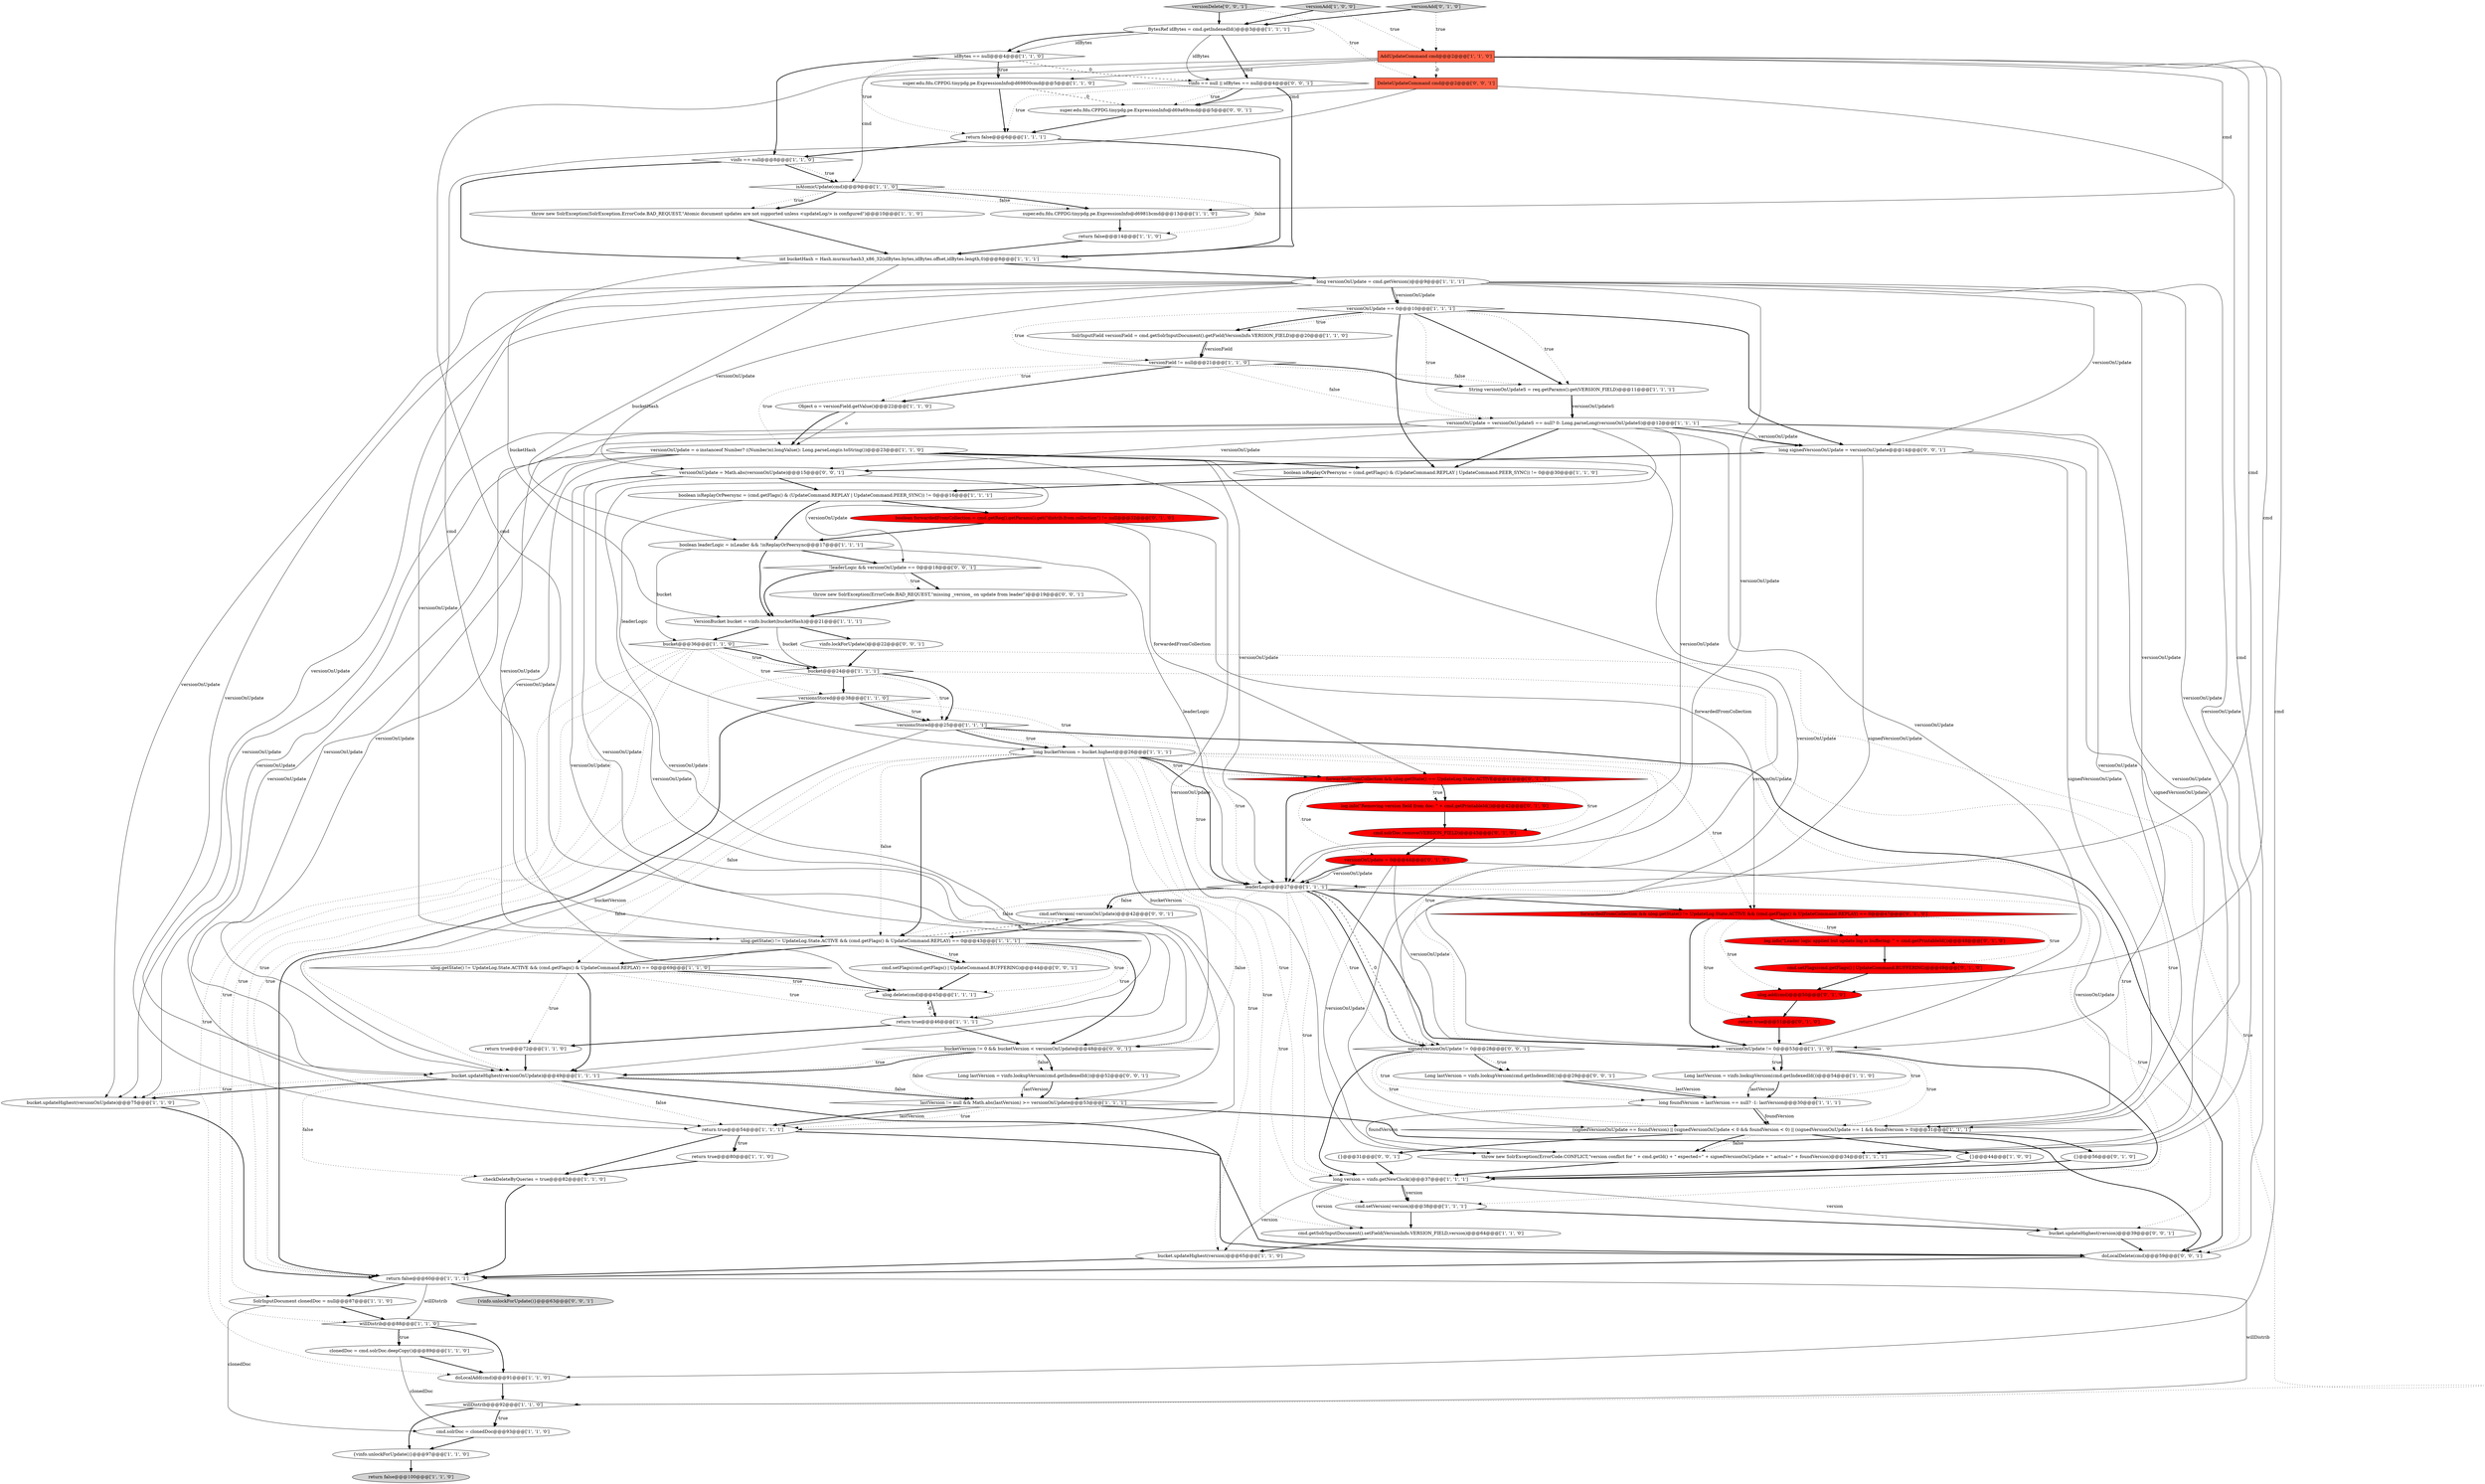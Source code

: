 digraph {
43 [style = filled, label = "return false@@@6@@@['1', '1', '1']", fillcolor = white, shape = ellipse image = "AAA0AAABBB1BBB"];
38 [style = filled, label = "willDistrib@@@92@@@['1', '1', '0']", fillcolor = white, shape = diamond image = "AAA0AAABBB1BBB"];
56 [style = filled, label = "return true@@@80@@@['1', '1', '0']", fillcolor = white, shape = ellipse image = "AAA0AAABBB1BBB"];
89 [style = filled, label = "{vinfo.unlockForUpdate()}@@@63@@@['0', '0', '1']", fillcolor = lightgray, shape = ellipse image = "AAA0AAABBB3BBB"];
19 [style = filled, label = "boolean isReplayOrPeersync = (cmd.getFlags() & (UpdateCommand.REPLAY | UpdateCommand.PEER_SYNC)) != 0@@@30@@@['1', '1', '0']", fillcolor = white, shape = ellipse image = "AAA0AAABBB1BBB"];
74 [style = filled, label = "throw new SolrException(ErrorCode.BAD_REQUEST,\"missing _version_ on update from leader\")@@@19@@@['0', '0', '1']", fillcolor = white, shape = ellipse image = "AAA0AAABBB3BBB"];
11 [style = filled, label = "versionField != null@@@21@@@['1', '1', '0']", fillcolor = white, shape = diamond image = "AAA0AAABBB1BBB"];
44 [style = filled, label = "versionsStored@@@25@@@['1', '1', '1']", fillcolor = white, shape = diamond image = "AAA0AAABBB1BBB"];
66 [style = filled, label = "cmd.setFlags(cmd.getFlags() | UpdateCommand.BUFFERING)@@@49@@@['0', '1', '0']", fillcolor = red, shape = ellipse image = "AAA1AAABBB2BBB"];
67 [style = filled, label = "forwardedFromCollection && ulog.getState() == UpdateLog.State.ACTIVE@@@41@@@['0', '1', '0']", fillcolor = red, shape = diamond image = "AAA1AAABBB2BBB"];
87 [style = filled, label = "bucketVersion != 0 && bucketVersion < versionOnUpdate@@@48@@@['0', '0', '1']", fillcolor = white, shape = diamond image = "AAA0AAABBB3BBB"];
54 [style = filled, label = "versionOnUpdate != 0@@@53@@@['1', '1', '0']", fillcolor = white, shape = diamond image = "AAA0AAABBB1BBB"];
57 [style = filled, label = "versionOnUpdate = o instanceof Number? ((Number)o).longValue(): Long.parseLong(o.toString())@@@23@@@['1', '1', '0']", fillcolor = white, shape = ellipse image = "AAA0AAABBB1BBB"];
73 [style = filled, label = "vinfo.lockForUpdate()@@@22@@@['0', '0', '1']", fillcolor = white, shape = ellipse image = "AAA0AAABBB3BBB"];
60 [style = filled, label = "return true@@@51@@@['0', '1', '0']", fillcolor = red, shape = ellipse image = "AAA1AAABBB2BBB"];
23 [style = filled, label = "(signedVersionOnUpdate == foundVersion) || (signedVersionOnUpdate < 0 && foundVersion < 0) || (signedVersionOnUpdate == 1 && foundVersion > 0)@@@31@@@['1', '1', '1']", fillcolor = white, shape = diamond image = "AAA0AAABBB1BBB"];
28 [style = filled, label = "bucket@@@36@@@['1', '1', '0']", fillcolor = white, shape = diamond image = "AAA0AAABBB1BBB"];
53 [style = filled, label = "versionAdd['1', '0', '0']", fillcolor = lightgray, shape = diamond image = "AAA0AAABBB1BBB"];
9 [style = filled, label = "{}@@@44@@@['1', '0', '0']", fillcolor = white, shape = ellipse image = "AAA0AAABBB1BBB"];
13 [style = filled, label = "int bucketHash = Hash.murmurhash3_x86_32(idBytes.bytes,idBytes.offset,idBytes.length,0)@@@8@@@['1', '1', '1']", fillcolor = white, shape = ellipse image = "AAA0AAABBB1BBB"];
25 [style = filled, label = "throw new SolrException(SolrException.ErrorCode.BAD_REQUEST,\"Atomic document updates are not supported unless <updateLog/> is configured\")@@@10@@@['1', '1', '0']", fillcolor = white, shape = ellipse image = "AAA0AAABBB1BBB"];
64 [style = filled, label = "log.info(\"Removing version field from doc: \" + cmd.getPrintableId())@@@42@@@['0', '1', '0']", fillcolor = red, shape = ellipse image = "AAA1AAABBB2BBB"];
1 [style = filled, label = "cmd.solrDoc = clonedDoc@@@93@@@['1', '1', '0']", fillcolor = white, shape = ellipse image = "AAA0AAABBB1BBB"];
45 [style = filled, label = "versionOnUpdate = versionOnUpdateS == null? 0: Long.parseLong(versionOnUpdateS)@@@12@@@['1', '1', '1']", fillcolor = white, shape = ellipse image = "AAA0AAABBB1BBB"];
77 [style = filled, label = "vinfo == null || idBytes == null@@@4@@@['0', '0', '1']", fillcolor = white, shape = diamond image = "AAA0AAABBB3BBB"];
18 [style = filled, label = "leaderLogic@@@27@@@['1', '1', '1']", fillcolor = white, shape = diamond image = "AAA0AAABBB1BBB"];
42 [style = filled, label = "Object o = versionField.getValue()@@@22@@@['1', '1', '0']", fillcolor = white, shape = ellipse image = "AAA0AAABBB1BBB"];
62 [style = filled, label = "ulog.add(cmd)@@@50@@@['0', '1', '0']", fillcolor = red, shape = ellipse image = "AAA1AAABBB2BBB"];
85 [style = filled, label = "versionDelete['0', '0', '1']", fillcolor = lightgray, shape = diamond image = "AAA0AAABBB3BBB"];
8 [style = filled, label = "super.edu.fdu.CPPDG.tinypdg.pe.ExpressionInfo@d69800cmd@@@5@@@['1', '1', '0']", fillcolor = white, shape = ellipse image = "AAA0AAABBB1BBB"];
3 [style = filled, label = "ulog.delete(cmd)@@@45@@@['1', '1', '1']", fillcolor = white, shape = ellipse image = "AAA0AAABBB1BBB"];
39 [style = filled, label = "BytesRef idBytes = cmd.getIndexedId()@@@3@@@['1', '1', '1']", fillcolor = white, shape = ellipse image = "AAA0AAABBB1BBB"];
40 [style = filled, label = "checkDeleteByQueries = true@@@82@@@['1', '1', '0']", fillcolor = white, shape = ellipse image = "AAA0AAABBB1BBB"];
88 [style = filled, label = "cmd.setVersion(-versionOnUpdate)@@@42@@@['0', '0', '1']", fillcolor = white, shape = ellipse image = "AAA0AAABBB3BBB"];
61 [style = filled, label = "log.info(\"Leader logic applied but update log is buffering: \" + cmd.getPrintableId())@@@48@@@['0', '1', '0']", fillcolor = red, shape = ellipse image = "AAA1AAABBB2BBB"];
21 [style = filled, label = "SolrInputField versionField = cmd.getSolrInputDocument().getField(VersionInfo.VERSION_FIELD)@@@20@@@['1', '1', '0']", fillcolor = white, shape = ellipse image = "AAA0AAABBB1BBB"];
84 [style = filled, label = "signedVersionOnUpdate != 0@@@28@@@['0', '0', '1']", fillcolor = white, shape = diamond image = "AAA0AAABBB3BBB"];
58 [style = filled, label = "doLocalAdd(cmd)@@@91@@@['1', '1', '0']", fillcolor = white, shape = ellipse image = "AAA0AAABBB1BBB"];
16 [style = filled, label = "{vinfo.unlockForUpdate()}@@@97@@@['1', '1', '0']", fillcolor = white, shape = ellipse image = "AAA0AAABBB1BBB"];
46 [style = filled, label = "cmd.getSolrInputDocument().setField(VersionInfo.VERSION_FIELD,version)@@@64@@@['1', '1', '0']", fillcolor = white, shape = ellipse image = "AAA0AAABBB1BBB"];
82 [style = filled, label = "versionOnUpdate = Math.abs(versionOnUpdate)@@@15@@@['0', '0', '1']", fillcolor = white, shape = ellipse image = "AAA0AAABBB3BBB"];
65 [style = filled, label = "cmd.solrDoc.remove(VERSION_FIELD)@@@43@@@['0', '1', '0']", fillcolor = red, shape = ellipse image = "AAA1AAABBB2BBB"];
15 [style = filled, label = "return true@@@72@@@['1', '1', '0']", fillcolor = white, shape = ellipse image = "AAA0AAABBB1BBB"];
7 [style = filled, label = "boolean leaderLogic = isLeader && !isReplayOrPeersync@@@17@@@['1', '1', '1']", fillcolor = white, shape = ellipse image = "AAA0AAABBB1BBB"];
17 [style = filled, label = "bucket.updateHighest(versionOnUpdate)@@@49@@@['1', '1', '1']", fillcolor = white, shape = ellipse image = "AAA0AAABBB1BBB"];
72 [style = filled, label = "doLocalDelete(cmd)@@@59@@@['0', '0', '1']", fillcolor = white, shape = ellipse image = "AAA0AAABBB3BBB"];
55 [style = filled, label = "String versionOnUpdateS = req.getParams().get(VERSION_FIELD)@@@11@@@['1', '1', '1']", fillcolor = white, shape = ellipse image = "AAA0AAABBB1BBB"];
2 [style = filled, label = "return true@@@54@@@['1', '1', '1']", fillcolor = white, shape = ellipse image = "AAA0AAABBB1BBB"];
10 [style = filled, label = "boolean isReplayOrPeersync = (cmd.getFlags() & (UpdateCommand.REPLAY | UpdateCommand.PEER_SYNC)) != 0@@@16@@@['1', '1', '1']", fillcolor = white, shape = ellipse image = "AAA0AAABBB1BBB"];
52 [style = filled, label = "willDistrib@@@88@@@['1', '1', '0']", fillcolor = white, shape = diamond image = "AAA0AAABBB1BBB"];
35 [style = filled, label = "long bucketVersion = bucket.highest@@@26@@@['1', '1', '1']", fillcolor = white, shape = ellipse image = "AAA0AAABBB1BBB"];
30 [style = filled, label = "return true@@@46@@@['1', '1', '1']", fillcolor = white, shape = ellipse image = "AAA0AAABBB1BBB"];
68 [style = filled, label = "{}@@@56@@@['0', '1', '0']", fillcolor = white, shape = ellipse image = "AAA0AAABBB2BBB"];
83 [style = filled, label = "super.edu.fdu.CPPDG.tinypdg.pe.ExpressionInfo@d69a69cmd@@@5@@@['0', '0', '1']", fillcolor = white, shape = ellipse image = "AAA0AAABBB3BBB"];
59 [style = filled, label = "return false@@@100@@@['1', '1', '0']", fillcolor = lightgray, shape = ellipse image = "AAA0AAABBB1BBB"];
6 [style = filled, label = "super.edu.fdu.CPPDG.tinypdg.pe.ExpressionInfo@d6981bcmd@@@13@@@['1', '1', '0']", fillcolor = white, shape = ellipse image = "AAA0AAABBB1BBB"];
4 [style = filled, label = "bucket@@@24@@@['1', '1', '1']", fillcolor = white, shape = diamond image = "AAA0AAABBB1BBB"];
12 [style = filled, label = "versionsStored@@@38@@@['1', '1', '0']", fillcolor = white, shape = diamond image = "AAA0AAABBB1BBB"];
79 [style = filled, label = "long signedVersionOnUpdate = versionOnUpdate@@@14@@@['0', '0', '1']", fillcolor = white, shape = ellipse image = "AAA0AAABBB3BBB"];
51 [style = filled, label = "isAtomicUpdate(cmd)@@@9@@@['1', '1', '0']", fillcolor = white, shape = diamond image = "AAA0AAABBB1BBB"];
49 [style = filled, label = "vinfo == null@@@8@@@['1', '1', '0']", fillcolor = white, shape = diamond image = "AAA0AAABBB1BBB"];
37 [style = filled, label = "cmd.setVersion(-version)@@@38@@@['1', '1', '1']", fillcolor = white, shape = ellipse image = "AAA0AAABBB1BBB"];
70 [style = filled, label = "versionAdd['0', '1', '0']", fillcolor = lightgray, shape = diamond image = "AAA0AAABBB2BBB"];
81 [style = filled, label = "!leaderLogic && versionOnUpdate == 0@@@18@@@['0', '0', '1']", fillcolor = white, shape = diamond image = "AAA0AAABBB3BBB"];
78 [style = filled, label = "{}@@@31@@@['0', '0', '1']", fillcolor = white, shape = ellipse image = "AAA0AAABBB3BBB"];
86 [style = filled, label = "Long lastVersion = vinfo.lookupVersion(cmd.getIndexedId())@@@29@@@['0', '0', '1']", fillcolor = white, shape = ellipse image = "AAA0AAABBB3BBB"];
41 [style = filled, label = "throw new SolrException(ErrorCode.CONFLICT,\"version conflict for \" + cmd.getId() + \" expected=\" + signedVersionOnUpdate + \" actual=\" + foundVersion)@@@34@@@['1', '1', '1']", fillcolor = white, shape = ellipse image = "AAA0AAABBB1BBB"];
22 [style = filled, label = "long foundVersion = lastVersion == null? -1: lastVersion@@@30@@@['1', '1', '1']", fillcolor = white, shape = ellipse image = "AAA0AAABBB1BBB"];
20 [style = filled, label = "VersionBucket bucket = vinfo.bucket(bucketHash)@@@21@@@['1', '1', '1']", fillcolor = white, shape = ellipse image = "AAA0AAABBB1BBB"];
32 [style = filled, label = "versionOnUpdate == 0@@@10@@@['1', '1', '1']", fillcolor = white, shape = diamond image = "AAA0AAABBB1BBB"];
34 [style = filled, label = "AddUpdateCommand cmd@@@2@@@['1', '1', '0']", fillcolor = tomato, shape = box image = "AAA0AAABBB1BBB"];
29 [style = filled, label = "long versionOnUpdate = cmd.getVersion()@@@9@@@['1', '1', '1']", fillcolor = white, shape = ellipse image = "AAA0AAABBB1BBB"];
50 [style = filled, label = "return false@@@14@@@['1', '1', '0']", fillcolor = white, shape = ellipse image = "AAA0AAABBB1BBB"];
0 [style = filled, label = "bucket.updateHighest(versionOnUpdate)@@@75@@@['1', '1', '0']", fillcolor = white, shape = ellipse image = "AAA0AAABBB1BBB"];
26 [style = filled, label = "ulog.getState() != UpdateLog.State.ACTIVE && (cmd.getFlags() & UpdateCommand.REPLAY) == 0@@@69@@@['1', '1', '0']", fillcolor = white, shape = diamond image = "AAA0AAABBB1BBB"];
63 [style = filled, label = "forwardedFromCollection && ulog.getState() != UpdateLog.State.ACTIVE && (cmd.getFlags() & UpdateCommand.REPLAY) == 0@@@47@@@['0', '1', '0']", fillcolor = red, shape = diamond image = "AAA1AAABBB2BBB"];
48 [style = filled, label = "Long lastVersion = vinfo.lookupVersion(cmd.getIndexedId())@@@54@@@['1', '1', '0']", fillcolor = white, shape = ellipse image = "AAA0AAABBB1BBB"];
24 [style = filled, label = "long version = vinfo.getNewClock()@@@37@@@['1', '1', '1']", fillcolor = white, shape = ellipse image = "AAA0AAABBB1BBB"];
33 [style = filled, label = "return false@@@60@@@['1', '1', '1']", fillcolor = white, shape = ellipse image = "AAA0AAABBB1BBB"];
27 [style = filled, label = "lastVersion != null && Math.abs(lastVersion) >= versionOnUpdate@@@53@@@['1', '1', '1']", fillcolor = white, shape = diamond image = "AAA0AAABBB1BBB"];
36 [style = filled, label = "SolrInputDocument clonedDoc = null@@@87@@@['1', '1', '0']", fillcolor = white, shape = ellipse image = "AAA0AAABBB1BBB"];
69 [style = filled, label = "boolean forwardedFromCollection = cmd.getReq().getParams().get(\"distrib.from.collection\") != null@@@32@@@['0', '1', '0']", fillcolor = red, shape = ellipse image = "AAA1AAABBB2BBB"];
76 [style = filled, label = "DeleteUpdateCommand cmd@@@2@@@['0', '0', '1']", fillcolor = tomato, shape = box image = "AAA0AAABBB3BBB"];
5 [style = filled, label = "clonedDoc = cmd.solrDoc.deepCopy()@@@89@@@['1', '1', '0']", fillcolor = white, shape = ellipse image = "AAA0AAABBB1BBB"];
75 [style = filled, label = "bucket.updateHighest(version)@@@39@@@['0', '0', '1']", fillcolor = white, shape = ellipse image = "AAA0AAABBB3BBB"];
80 [style = filled, label = "Long lastVersion = vinfo.lookupVersion(cmd.getIndexedId())@@@52@@@['0', '0', '1']", fillcolor = white, shape = ellipse image = "AAA0AAABBB3BBB"];
90 [style = filled, label = "cmd.setFlags(cmd.getFlags() | UpdateCommand.BUFFERING)@@@44@@@['0', '0', '1']", fillcolor = white, shape = ellipse image = "AAA0AAABBB3BBB"];
47 [style = filled, label = "ulog.getState() != UpdateLog.State.ACTIVE && (cmd.getFlags() & UpdateCommand.REPLAY) == 0@@@43@@@['1', '1', '1']", fillcolor = white, shape = diamond image = "AAA0AAABBB1BBB"];
71 [style = filled, label = "versionOnUpdate = 0@@@44@@@['0', '1', '0']", fillcolor = red, shape = ellipse image = "AAA1AAABBB2BBB"];
31 [style = filled, label = "idBytes == null@@@4@@@['1', '1', '0']", fillcolor = white, shape = diamond image = "AAA0AAABBB1BBB"];
14 [style = filled, label = "bucket.updateHighest(version)@@@65@@@['1', '1', '0']", fillcolor = white, shape = ellipse image = "AAA0AAABBB1BBB"];
45->17 [style = solid, label="versionOnUpdate"];
80->27 [style = solid, label="lastVersion"];
61->66 [style = bold, label=""];
12->44 [style = bold, label=""];
13->7 [style = solid, label="bucketHash"];
45->41 [style = solid, label="versionOnUpdate"];
34->18 [style = solid, label="cmd"];
68->24 [style = bold, label=""];
54->22 [style = dotted, label="true"];
27->2 [style = solid, label="lastVersion"];
44->35 [style = bold, label=""];
71->18 [style = bold, label=""];
32->55 [style = dotted, label="true"];
4->44 [style = dotted, label="true"];
73->4 [style = bold, label=""];
32->11 [style = dotted, label="true"];
49->51 [style = bold, label=""];
23->68 [style = bold, label=""];
23->41 [style = dotted, label="false"];
32->45 [style = dotted, label="true"];
8->83 [style = dashed, label="0"];
66->62 [style = bold, label=""];
45->54 [style = solid, label="versionOnUpdate"];
51->25 [style = dotted, label="true"];
27->2 [style = dotted, label="true"];
76->3 [style = solid, label="cmd"];
53->39 [style = bold, label=""];
4->44 [style = bold, label=""];
12->35 [style = dotted, label="true"];
4->33 [style = dotted, label="true"];
18->37 [style = dotted, label="true"];
20->4 [style = solid, label="bucket"];
72->33 [style = bold, label=""];
81->20 [style = bold, label=""];
47->88 [style = dashed, label="0"];
69->67 [style = solid, label="forwardedFromCollection"];
18->87 [style = dotted, label="false"];
34->8 [style = solid, label="cmd"];
15->17 [style = bold, label=""];
57->17 [style = solid, label="versionOnUpdate"];
22->41 [style = solid, label="foundVersion"];
39->77 [style = bold, label=""];
26->30 [style = dotted, label="true"];
63->61 [style = dotted, label="true"];
39->31 [style = bold, label=""];
35->67 [style = bold, label=""];
79->23 [style = solid, label="signedVersionOnUpdate"];
49->13 [style = bold, label=""];
47->26 [style = bold, label=""];
29->41 [style = solid, label="versionOnUpdate"];
13->20 [style = solid, label="bucketHash"];
57->47 [style = solid, label="versionOnUpdate"];
10->35 [style = solid, label="leaderLogic"];
17->72 [style = bold, label=""];
82->17 [style = solid, label="versionOnUpdate"];
35->37 [style = dotted, label="true"];
67->71 [style = dotted, label="true"];
17->27 [style = bold, label=""];
85->76 [style = dotted, label="true"];
35->87 [style = solid, label="bucketVersion"];
3->30 [style = bold, label=""];
47->90 [style = bold, label=""];
9->24 [style = bold, label=""];
27->2 [style = bold, label=""];
53->34 [style = dotted, label="true"];
37->75 [style = bold, label=""];
79->41 [style = solid, label="signedVersionOnUpdate"];
35->18 [style = bold, label=""];
67->64 [style = bold, label=""];
83->43 [style = bold, label=""];
26->17 [style = bold, label=""];
67->18 [style = bold, label=""];
78->24 [style = bold, label=""];
11->45 [style = dotted, label="false"];
18->75 [style = dotted, label="true"];
63->54 [style = bold, label=""];
69->7 [style = bold, label=""];
62->60 [style = bold, label=""];
12->44 [style = dotted, label="true"];
28->36 [style = dotted, label="true"];
28->52 [style = dotted, label="true"];
18->84 [style = bold, label=""];
84->22 [style = dotted, label="true"];
82->87 [style = solid, label="versionOnUpdate"];
47->87 [style = bold, label=""];
87->27 [style = dotted, label="false"];
35->47 [style = dotted, label="false"];
7->81 [style = bold, label=""];
10->7 [style = bold, label=""];
22->23 [style = bold, label=""];
30->87 [style = bold, label=""];
26->3 [style = dotted, label="true"];
84->24 [style = bold, label=""];
34->6 [style = solid, label="cmd"];
44->35 [style = dotted, label="true"];
38->1 [style = dotted, label="true"];
18->88 [style = dotted, label="false"];
49->51 [style = dotted, label="true"];
82->27 [style = solid, label="versionOnUpdate"];
43->13 [style = bold, label=""];
52->58 [style = bold, label=""];
47->3 [style = dotted, label="true"];
18->88 [style = bold, label=""];
70->39 [style = bold, label=""];
52->5 [style = bold, label=""];
45->82 [style = solid, label="versionOnUpdate"];
39->77 [style = solid, label="idBytes"];
37->46 [style = bold, label=""];
71->54 [style = solid, label="versionOnUpdate"];
21->11 [style = bold, label=""];
76->83 [style = solid, label="cmd"];
85->39 [style = bold, label=""];
1->16 [style = bold, label=""];
35->54 [style = dotted, label="true"];
29->32 [style = bold, label=""];
34->58 [style = solid, label="cmd"];
33->36 [style = bold, label=""];
87->17 [style = bold, label=""];
12->33 [style = bold, label=""];
57->41 [style = solid, label="versionOnUpdate"];
44->18 [style = dotted, label="true"];
35->46 [style = dotted, label="true"];
46->14 [style = bold, label=""];
51->25 [style = bold, label=""];
28->38 [style = dotted, label="true"];
45->47 [style = solid, label="versionOnUpdate"];
35->18 [style = dotted, label="true"];
31->43 [style = dotted, label="true"];
77->83 [style = dotted, label="true"];
57->54 [style = solid, label="versionOnUpdate"];
51->6 [style = dotted, label="false"];
77->43 [style = dotted, label="true"];
56->40 [style = bold, label=""];
34->30 [style = solid, label="cmd"];
18->84 [style = dashed, label="0"];
29->17 [style = solid, label="versionOnUpdate"];
35->14 [style = dotted, label="true"];
47->90 [style = dotted, label="true"];
30->15 [style = bold, label=""];
42->57 [style = solid, label="o"];
80->27 [style = bold, label=""];
67->65 [style = dotted, label="true"];
36->1 [style = solid, label="clonedDoc"];
29->0 [style = solid, label="versionOnUpdate"];
60->54 [style = bold, label=""];
29->2 [style = solid, label="versionOnUpdate"];
57->0 [style = solid, label="versionOnUpdate"];
44->17 [style = solid, label="bucketVersion"];
45->2 [style = solid, label="versionOnUpdate"];
29->18 [style = solid, label="versionOnUpdate"];
45->23 [style = solid, label="versionOnUpdate"];
48->22 [style = solid, label="lastVersion"];
36->52 [style = bold, label=""];
54->23 [style = dotted, label="true"];
26->3 [style = bold, label=""];
33->52 [style = solid, label="willDistrib"];
11->55 [style = dotted, label="false"];
35->67 [style = dotted, label="true"];
57->19 [style = bold, label=""];
38->16 [style = bold, label=""];
44->72 [style = bold, label=""];
86->22 [style = bold, label=""];
29->79 [style = solid, label="versionOnUpdate"];
90->3 [style = bold, label=""];
54->48 [style = dotted, label="true"];
57->2 [style = solid, label="versionOnUpdate"];
19->10 [style = bold, label=""];
45->0 [style = solid, label="versionOnUpdate"];
33->38 [style = solid, label="willDistrib"];
79->84 [style = solid, label="signedVersionOnUpdate"];
31->49 [style = bold, label=""];
51->6 [style = bold, label=""];
50->13 [style = bold, label=""];
57->23 [style = solid, label="versionOnUpdate"];
32->19 [style = bold, label=""];
34->62 [style = solid, label="cmd"];
7->20 [style = bold, label=""];
23->41 [style = bold, label=""];
65->71 [style = bold, label=""];
79->82 [style = bold, label=""];
28->58 [style = dotted, label="true"];
84->23 [style = dotted, label="true"];
31->8 [style = dotted, label="true"];
38->1 [style = bold, label=""];
45->79 [style = solid, label="versionOnUpdate"];
2->56 [style = dotted, label="true"];
63->60 [style = dotted, label="true"];
88->47 [style = bold, label=""];
84->86 [style = dotted, label="true"];
58->38 [style = bold, label=""];
54->24 [style = bold, label=""];
40->33 [style = bold, label=""];
17->0 [style = bold, label=""];
71->18 [style = solid, label="versionOnUpdate"];
7->28 [style = solid, label="bucket"];
63->62 [style = dotted, label="true"];
24->14 [style = solid, label="version"];
42->57 [style = bold, label=""];
35->17 [style = dotted, label="false"];
16->59 [style = bold, label=""];
17->2 [style = dotted, label="false"];
64->65 [style = bold, label=""];
81->74 [style = bold, label=""];
29->54 [style = solid, label="versionOnUpdate"];
24->75 [style = solid, label="version"];
26->15 [style = dotted, label="true"];
77->83 [style = bold, label=""];
4->12 [style = bold, label=""];
28->4 [style = dotted, label="true"];
51->50 [style = dotted, label="false"];
75->72 [style = bold, label=""];
87->17 [style = dotted, label="true"];
87->80 [style = dotted, label="false"];
11->55 [style = bold, label=""];
5->58 [style = bold, label=""];
63->61 [style = bold, label=""];
18->84 [style = dotted, label="true"];
63->66 [style = dotted, label="true"];
57->18 [style = solid, label="versionOnUpdate"];
5->1 [style = solid, label="clonedDoc"];
31->8 [style = bold, label=""];
77->13 [style = bold, label=""];
55->45 [style = solid, label="versionOnUpdateS"];
45->79 [style = bold, label=""];
23->78 [style = bold, label=""];
70->34 [style = dotted, label="true"];
28->12 [style = dotted, label="true"];
18->47 [style = dotted, label="false"];
21->11 [style = solid, label="versionField"];
2->72 [style = bold, label=""];
33->89 [style = bold, label=""];
69->63 [style = solid, label="forwardedFromCollection"];
17->0 [style = dotted, label="true"];
32->21 [style = bold, label=""];
35->63 [style = dotted, label="true"];
32->21 [style = dotted, label="true"];
41->24 [style = bold, label=""];
35->24 [style = dotted, label="true"];
45->18 [style = solid, label="versionOnUpdate"];
29->82 [style = solid, label="versionOnUpdate"];
24->37 [style = solid, label="version"];
25->13 [style = bold, label=""];
28->33 [style = dotted, label="true"];
67->64 [style = dotted, label="true"];
20->28 [style = bold, label=""];
71->23 [style = solid, label="versionOnUpdate"];
29->23 [style = solid, label="versionOnUpdate"];
54->48 [style = bold, label=""];
20->73 [style = bold, label=""];
74->20 [style = bold, label=""];
8->43 [style = bold, label=""];
48->22 [style = bold, label=""];
7->18 [style = solid, label="leaderLogic"];
2->40 [style = bold, label=""];
11->42 [style = bold, label=""];
86->22 [style = solid, label="lastVersion"];
27->72 [style = bold, label=""];
11->57 [style = dotted, label="true"];
82->81 [style = solid, label="versionOnUpdate"];
84->86 [style = bold, label=""];
52->5 [style = dotted, label="true"];
71->41 [style = solid, label="versionOnUpdate"];
22->23 [style = solid, label="foundVersion"];
11->42 [style = dotted, label="true"];
14->33 [style = bold, label=""];
17->40 [style = dotted, label="false"];
82->10 [style = bold, label=""];
4->72 [style = dotted, label="true"];
18->63 [style = bold, label=""];
34->76 [style = dashed, label="0"];
47->30 [style = dotted, label="true"];
13->29 [style = bold, label=""];
32->55 [style = bold, label=""];
17->27 [style = dotted, label="false"];
0->33 [style = bold, label=""];
32->79 [style = bold, label=""];
35->26 [style = dotted, label="false"];
39->31 [style = solid, label="idBytes"];
45->19 [style = bold, label=""];
6->50 [style = bold, label=""];
10->69 [style = bold, label=""];
24->37 [style = bold, label=""];
34->51 [style = solid, label="cmd"];
30->3 [style = dashed, label="0"];
35->47 [style = bold, label=""];
87->80 [style = bold, label=""];
81->74 [style = dotted, label="true"];
18->24 [style = dotted, label="true"];
43->49 [style = bold, label=""];
29->47 [style = solid, label="versionOnUpdate"];
18->54 [style = bold, label=""];
2->56 [style = bold, label=""];
23->9 [style = bold, label=""];
31->77 [style = dashed, label="0"];
24->46 [style = solid, label="version"];
29->32 [style = solid, label="versionOnUpdate"];
55->45 [style = bold, label=""];
76->72 [style = solid, label="cmd"];
28->4 [style = bold, label=""];
}
